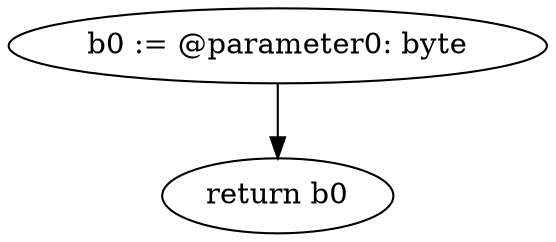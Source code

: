 digraph "unitGraph" {
    "b0 := @parameter0: byte"
    "return b0"
    "b0 := @parameter0: byte"->"return b0";
}
